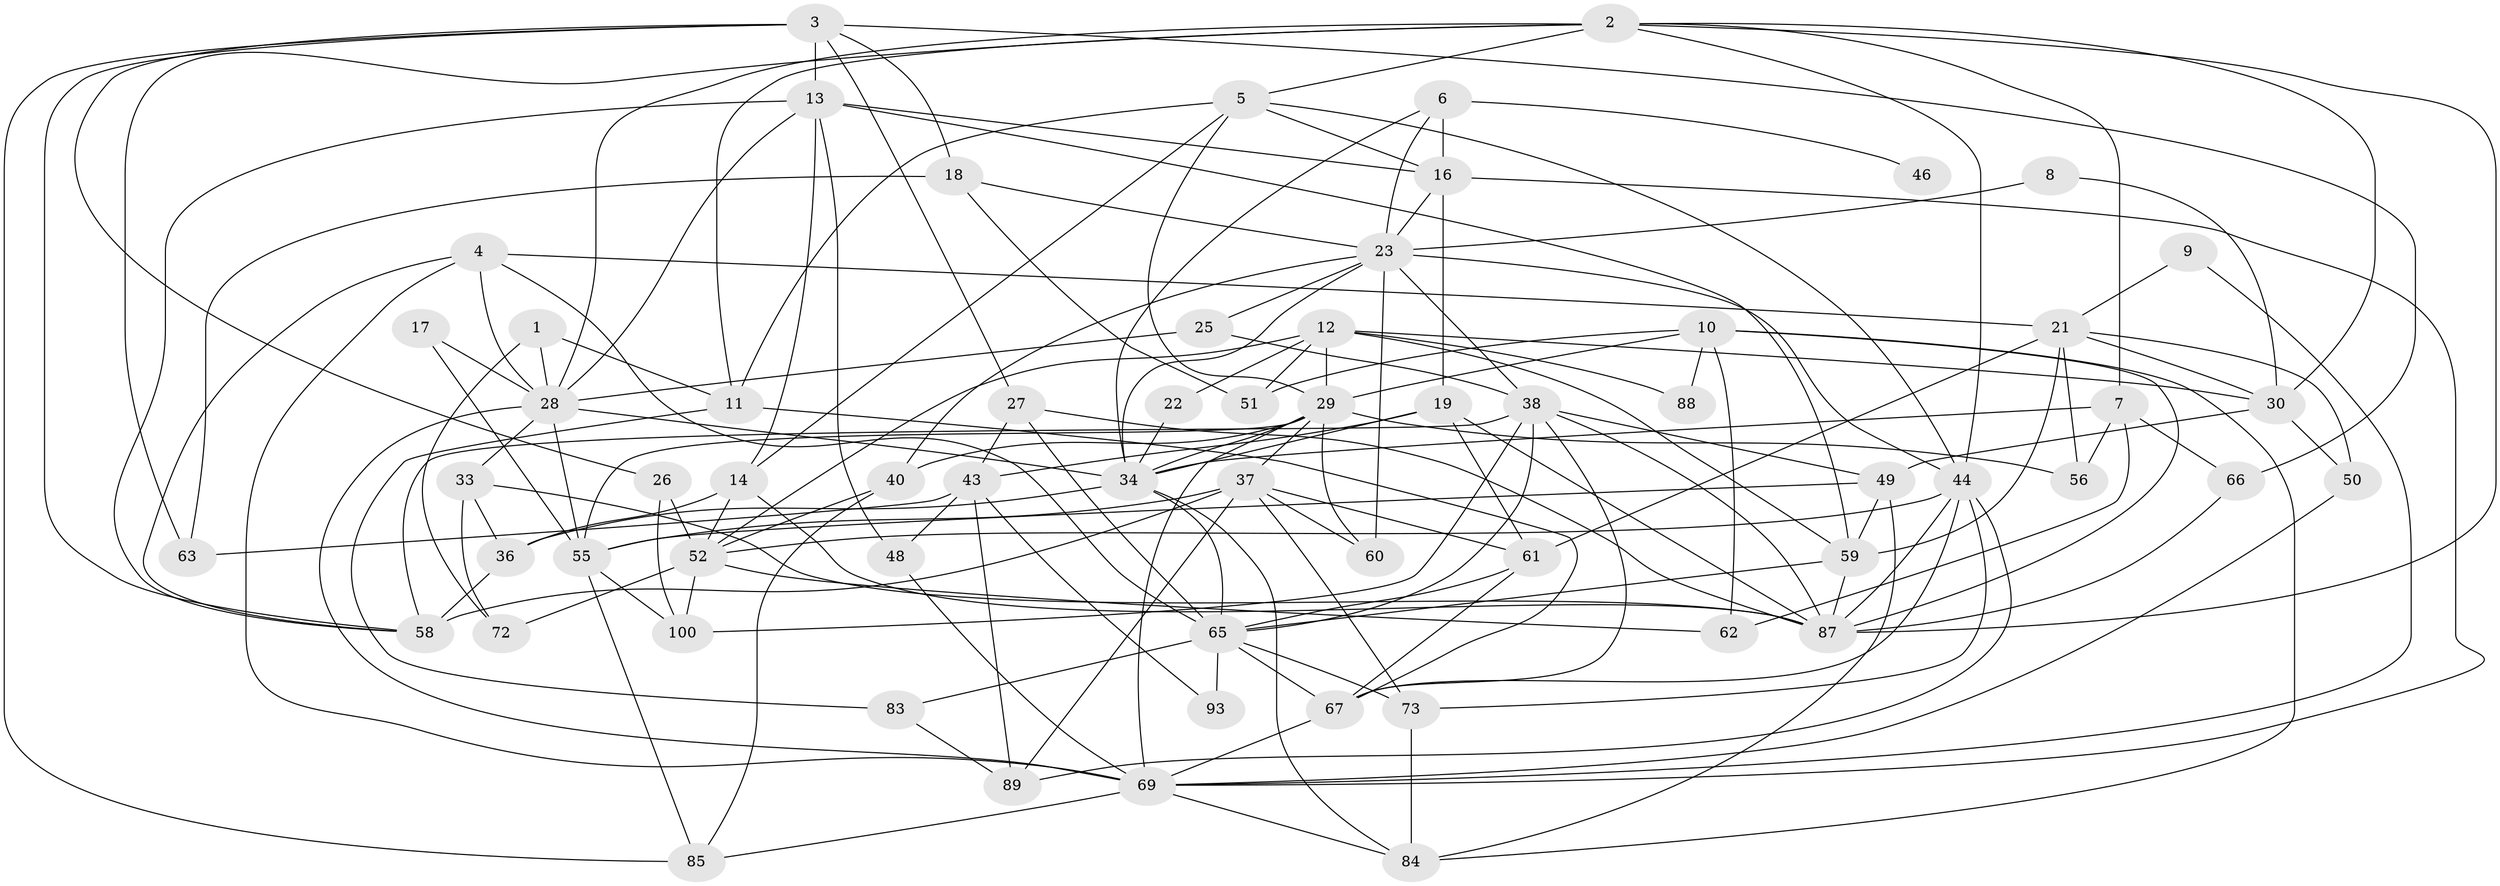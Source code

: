 // original degree distribution, {3: 0.32, 4: 0.2, 2: 0.13, 5: 0.21, 6: 0.06, 7: 0.07, 8: 0.01}
// Generated by graph-tools (version 1.1) at 2025/11/02/27/25 16:11:19]
// undirected, 63 vertices, 162 edges
graph export_dot {
graph [start="1"]
  node [color=gray90,style=filled];
  1;
  2 [super="+41"];
  3 [super="+97"];
  4 [super="+75"];
  5 [super="+20"];
  6 [super="+82"];
  7 [super="+77"];
  8;
  9;
  10 [super="+57"];
  11;
  12 [super="+24"];
  13 [super="+42"];
  14 [super="+15"];
  16 [super="+98"];
  17;
  18;
  19;
  21 [super="+47"];
  22;
  23 [super="+31"];
  25;
  26;
  27;
  28 [super="+53"];
  29 [super="+39"];
  30 [super="+32"];
  33 [super="+45"];
  34 [super="+35"];
  36 [super="+68"];
  37 [super="+78"];
  38 [super="+91"];
  40 [super="+96"];
  43 [super="+92"];
  44 [super="+94"];
  46;
  48 [super="+54"];
  49 [super="+86"];
  50;
  51;
  52 [super="+76"];
  55 [super="+90"];
  56;
  58 [super="+64"];
  59;
  60 [super="+81"];
  61 [super="+71"];
  62;
  63;
  65 [super="+80"];
  66;
  67 [super="+74"];
  69 [super="+70"];
  72;
  73 [super="+79"];
  83 [super="+95"];
  84;
  85;
  87 [super="+99"];
  88;
  89;
  93;
  100;
  1 -- 11;
  1 -- 28;
  1 -- 72;
  2 -- 44;
  2 -- 5;
  2 -- 87;
  2 -- 7;
  2 -- 11;
  2 -- 28;
  2 -- 30;
  2 -- 63;
  3 -- 27;
  3 -- 58;
  3 -- 18;
  3 -- 66;
  3 -- 85;
  3 -- 26;
  3 -- 13;
  4 -- 65;
  4 -- 69;
  4 -- 21;
  4 -- 58;
  4 -- 28;
  5 -- 11;
  5 -- 29;
  5 -- 44;
  5 -- 14;
  5 -- 16;
  6 -- 16;
  6 -- 46 [weight=2];
  6 -- 23;
  6 -- 34;
  7 -- 66;
  7 -- 56;
  7 -- 62;
  7 -- 34;
  8 -- 30;
  8 -- 23;
  9 -- 21;
  9 -- 69;
  10 -- 84;
  10 -- 29;
  10 -- 88;
  10 -- 51;
  10 -- 62;
  10 -- 87;
  11 -- 67;
  11 -- 83;
  12 -- 51;
  12 -- 22;
  12 -- 30;
  12 -- 88;
  12 -- 52;
  12 -- 59;
  12 -- 29;
  13 -- 59;
  13 -- 16;
  13 -- 58;
  13 -- 28;
  13 -- 14;
  13 -- 48;
  14 -- 52;
  14 -- 36;
  14 -- 87;
  16 -- 19;
  16 -- 23;
  16 -- 69;
  17 -- 55;
  17 -- 28;
  18 -- 51;
  18 -- 63;
  18 -- 23;
  19 -- 87;
  19 -- 43;
  19 -- 61;
  19 -- 34;
  21 -- 30;
  21 -- 56;
  21 -- 61;
  21 -- 50;
  21 -- 59;
  22 -- 34;
  23 -- 44;
  23 -- 38;
  23 -- 34;
  23 -- 25;
  23 -- 40;
  23 -- 60;
  25 -- 28;
  25 -- 38;
  26 -- 52;
  26 -- 100;
  27 -- 87;
  27 -- 43;
  27 -- 65;
  28 -- 69;
  28 -- 33;
  28 -- 34;
  28 -- 55;
  29 -- 56;
  29 -- 69;
  29 -- 37;
  29 -- 40;
  29 -- 55;
  29 -- 60;
  29 -- 34;
  30 -- 49;
  30 -- 50;
  33 -- 36;
  33 -- 72;
  33 -- 87;
  34 -- 84;
  34 -- 36;
  34 -- 65;
  36 -- 58;
  37 -- 61;
  37 -- 89;
  37 -- 73;
  37 -- 58;
  37 -- 55;
  37 -- 60;
  38 -- 65;
  38 -- 87;
  38 -- 49;
  38 -- 67;
  38 -- 100;
  38 -- 58;
  40 -- 85;
  40 -- 52;
  43 -- 63;
  43 -- 89;
  43 -- 93;
  43 -- 48;
  44 -- 67;
  44 -- 52;
  44 -- 73;
  44 -- 89;
  44 -- 87;
  48 -- 69;
  49 -- 59;
  49 -- 55;
  49 -- 84;
  50 -- 69;
  52 -- 100;
  52 -- 72;
  52 -- 62;
  55 -- 85;
  55 -- 100;
  59 -- 65;
  59 -- 87;
  61 -- 65;
  61 -- 67;
  65 -- 67;
  65 -- 93;
  65 -- 83;
  65 -- 73;
  66 -- 87;
  67 -- 69;
  69 -- 85;
  69 -- 84;
  73 -- 84;
  83 -- 89;
}

